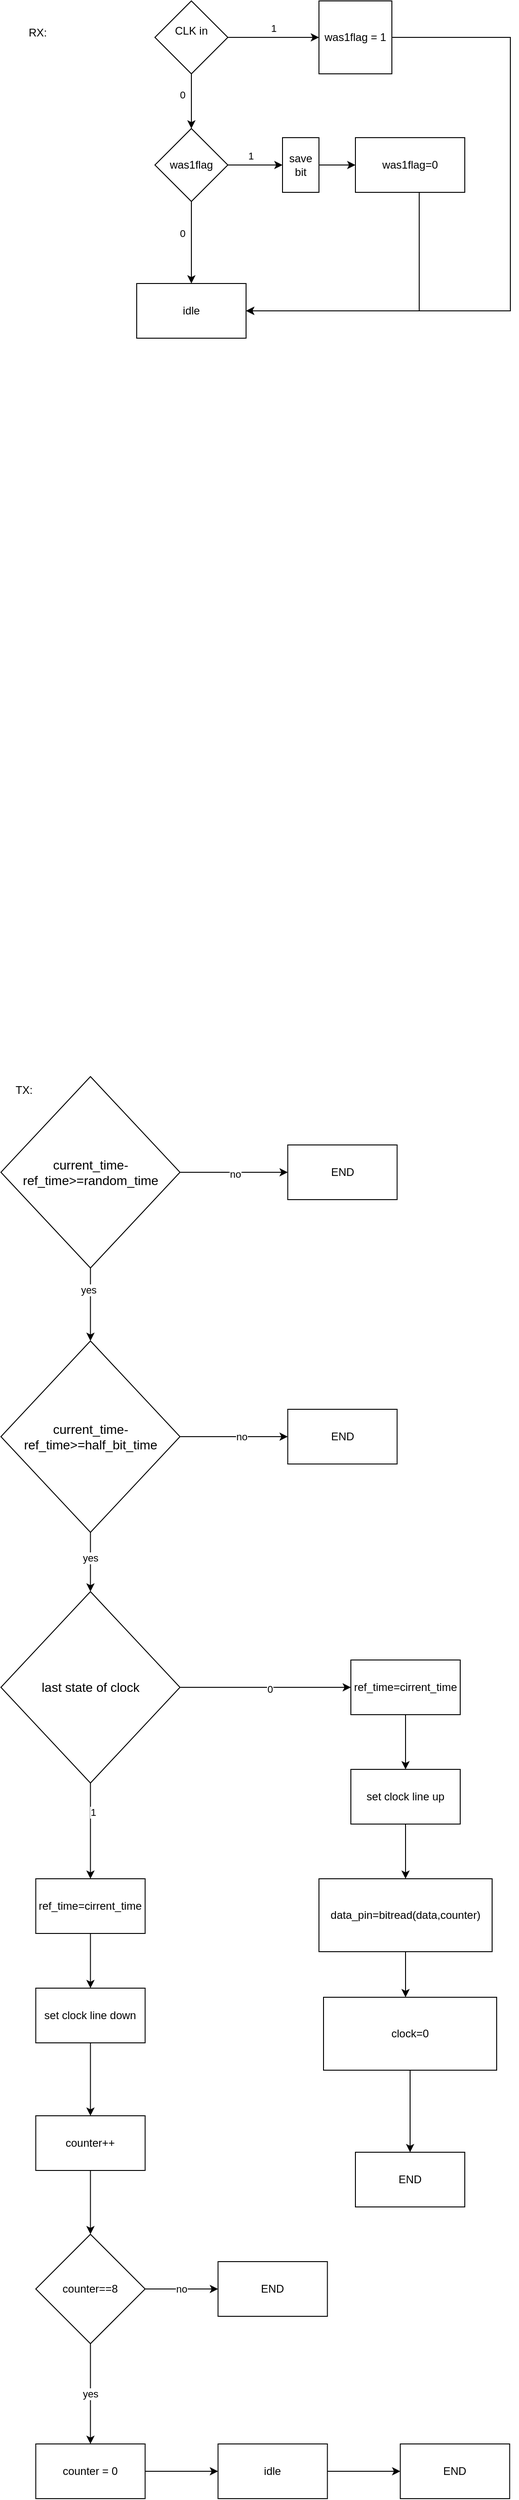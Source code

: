 <mxfile version="24.8.6">
  <diagram name="Page-1" id="fvH-GBh8lEM_DRjrQgWB">
    <mxGraphModel dx="1246" dy="-723" grid="1" gridSize="10" guides="1" tooltips="1" connect="1" arrows="1" fold="1" page="1" pageScale="1" pageWidth="827" pageHeight="1169" math="0" shadow="0">
      <root>
        <mxCell id="0" />
        <mxCell id="1" parent="0" />
        <mxCell id="p6_jlhCLxYiCMpAYg0-4-35" style="edgeStyle=orthogonalEdgeStyle;rounded=0;orthogonalLoop=1;jettySize=auto;html=1;entryX=0;entryY=0.5;entryDx=0;entryDy=0;exitX=1;exitY=0.5;exitDx=0;exitDy=0;" parent="1" source="p6_jlhCLxYiCMpAYg0-4-36" target="p6_jlhCLxYiCMpAYg0-4-39" edge="1">
          <mxGeometry relative="1" as="geometry">
            <mxPoint x="379" y="1230" as="targetPoint" />
            <mxPoint x="309" y="1230" as="sourcePoint" />
          </mxGeometry>
        </mxCell>
        <mxCell id="p6_jlhCLxYiCMpAYg0-4-38" value="&lt;div&gt;1&lt;/div&gt;" style="edgeLabel;html=1;align=center;verticalAlign=middle;resizable=0;points=[];" parent="p6_jlhCLxYiCMpAYg0-4-35" vertex="1" connectable="0">
          <mxGeometry x="0.177" y="-1" relative="1" as="geometry">
            <mxPoint x="-9" y="-11" as="offset" />
          </mxGeometry>
        </mxCell>
        <mxCell id="p6_jlhCLxYiCMpAYg0-4-41" value="" style="edgeStyle=orthogonalEdgeStyle;rounded=0;orthogonalLoop=1;jettySize=auto;html=1;" parent="1" source="p6_jlhCLxYiCMpAYg0-4-36" target="p6_jlhCLxYiCMpAYg0-4-40" edge="1">
          <mxGeometry relative="1" as="geometry" />
        </mxCell>
        <mxCell id="p6_jlhCLxYiCMpAYg0-4-42" value="0" style="edgeLabel;html=1;align=center;verticalAlign=middle;resizable=0;points=[];" parent="p6_jlhCLxYiCMpAYg0-4-41" vertex="1" connectable="0">
          <mxGeometry x="-0.24" y="-2" relative="1" as="geometry">
            <mxPoint x="-8" as="offset" />
          </mxGeometry>
        </mxCell>
        <mxCell id="p6_jlhCLxYiCMpAYg0-4-36" value="&#xa;CLK in&#xa;&#xa;" style="rhombus;whiteSpace=wrap;html=1;" parent="1" vertex="1">
          <mxGeometry x="229" y="1200" width="80" height="80" as="geometry" />
        </mxCell>
        <mxCell id="p6_jlhCLxYiCMpAYg0-4-59" style="edgeStyle=orthogonalEdgeStyle;rounded=0;orthogonalLoop=1;jettySize=auto;html=1;entryX=1;entryY=0.5;entryDx=0;entryDy=0;" parent="1" source="p6_jlhCLxYiCMpAYg0-4-39" target="p6_jlhCLxYiCMpAYg0-4-48" edge="1">
          <mxGeometry relative="1" as="geometry">
            <Array as="points">
              <mxPoint x="619" y="1240" />
              <mxPoint x="619" y="1540" />
            </Array>
          </mxGeometry>
        </mxCell>
        <mxCell id="p6_jlhCLxYiCMpAYg0-4-39" value="was1flag = 1" style="whiteSpace=wrap;html=1;aspect=fixed;" parent="1" vertex="1">
          <mxGeometry x="409" y="1200" width="80" height="80" as="geometry" />
        </mxCell>
        <mxCell id="p6_jlhCLxYiCMpAYg0-4-44" value="" style="edgeStyle=orthogonalEdgeStyle;rounded=0;orthogonalLoop=1;jettySize=auto;html=1;" parent="1" source="p6_jlhCLxYiCMpAYg0-4-40" target="p6_jlhCLxYiCMpAYg0-4-43" edge="1">
          <mxGeometry relative="1" as="geometry" />
        </mxCell>
        <mxCell id="p6_jlhCLxYiCMpAYg0-4-45" value="1" style="edgeLabel;html=1;align=center;verticalAlign=middle;resizable=0;points=[];" parent="p6_jlhCLxYiCMpAYg0-4-44" vertex="1" connectable="0">
          <mxGeometry x="-0.187" y="-2" relative="1" as="geometry">
            <mxPoint y="-12" as="offset" />
          </mxGeometry>
        </mxCell>
        <mxCell id="p6_jlhCLxYiCMpAYg0-4-49" value="" style="edgeStyle=orthogonalEdgeStyle;rounded=0;orthogonalLoop=1;jettySize=auto;html=1;" parent="1" source="p6_jlhCLxYiCMpAYg0-4-40" target="p6_jlhCLxYiCMpAYg0-4-48" edge="1">
          <mxGeometry relative="1" as="geometry" />
        </mxCell>
        <mxCell id="p6_jlhCLxYiCMpAYg0-4-50" value="0" style="edgeLabel;html=1;align=center;verticalAlign=middle;resizable=0;points=[];" parent="p6_jlhCLxYiCMpAYg0-4-49" vertex="1" connectable="0">
          <mxGeometry x="-0.227" y="1" relative="1" as="geometry">
            <mxPoint x="-11" as="offset" />
          </mxGeometry>
        </mxCell>
        <mxCell id="p6_jlhCLxYiCMpAYg0-4-40" value="was1flag" style="rhombus;whiteSpace=wrap;html=1;" parent="1" vertex="1">
          <mxGeometry x="229" y="1340" width="80" height="80" as="geometry" />
        </mxCell>
        <mxCell id="p6_jlhCLxYiCMpAYg0-4-47" value="" style="edgeStyle=orthogonalEdgeStyle;rounded=0;orthogonalLoop=1;jettySize=auto;html=1;" parent="1" source="p6_jlhCLxYiCMpAYg0-4-43" target="p6_jlhCLxYiCMpAYg0-4-46" edge="1">
          <mxGeometry relative="1" as="geometry" />
        </mxCell>
        <mxCell id="p6_jlhCLxYiCMpAYg0-4-43" value="save bit" style="whiteSpace=wrap;html=1;" parent="1" vertex="1">
          <mxGeometry x="369" y="1350" width="40" height="60" as="geometry" />
        </mxCell>
        <mxCell id="p6_jlhCLxYiCMpAYg0-4-60" style="edgeStyle=orthogonalEdgeStyle;rounded=0;orthogonalLoop=1;jettySize=auto;html=1;entryX=1;entryY=0.5;entryDx=0;entryDy=0;" parent="1" source="p6_jlhCLxYiCMpAYg0-4-46" target="p6_jlhCLxYiCMpAYg0-4-48" edge="1">
          <mxGeometry relative="1" as="geometry">
            <Array as="points">
              <mxPoint x="519" y="1540" />
            </Array>
          </mxGeometry>
        </mxCell>
        <mxCell id="p6_jlhCLxYiCMpAYg0-4-46" value="was1flag=0" style="whiteSpace=wrap;html=1;" parent="1" vertex="1">
          <mxGeometry x="449" y="1350" width="120" height="60" as="geometry" />
        </mxCell>
        <mxCell id="p6_jlhCLxYiCMpAYg0-4-48" value="idle" style="whiteSpace=wrap;html=1;" parent="1" vertex="1">
          <mxGeometry x="209" y="1510" width="120" height="60" as="geometry" />
        </mxCell>
        <mxCell id="hqMTRgyAmCMBQqR6_Q0m-12" value="&lt;div&gt;RX:&lt;/div&gt;" style="text;html=1;align=center;verticalAlign=middle;resizable=0;points=[];autosize=1;strokeColor=none;fillColor=none;" vertex="1" parent="1">
          <mxGeometry x="80" y="1220" width="40" height="30" as="geometry" />
        </mxCell>
        <mxCell id="hqMTRgyAmCMBQqR6_Q0m-68" value="TX:" style="text;html=1;align=center;verticalAlign=middle;resizable=0;points=[];autosize=1;strokeColor=none;fillColor=none;" vertex="1" parent="1">
          <mxGeometry x="65" y="2380" width="40" height="30" as="geometry" />
        </mxCell>
        <mxCell id="hqMTRgyAmCMBQqR6_Q0m-73" value="" style="edgeStyle=orthogonalEdgeStyle;rounded=0;orthogonalLoop=1;jettySize=auto;html=1;" edge="1" parent="1" source="hqMTRgyAmCMBQqR6_Q0m-70" target="hqMTRgyAmCMBQqR6_Q0m-72">
          <mxGeometry relative="1" as="geometry" />
        </mxCell>
        <mxCell id="hqMTRgyAmCMBQqR6_Q0m-111" value="no" style="edgeLabel;html=1;align=center;verticalAlign=middle;resizable=0;points=[];" vertex="1" connectable="0" parent="hqMTRgyAmCMBQqR6_Q0m-73">
          <mxGeometry x="0.018" y="-2" relative="1" as="geometry">
            <mxPoint as="offset" />
          </mxGeometry>
        </mxCell>
        <mxCell id="hqMTRgyAmCMBQqR6_Q0m-75" value="" style="edgeStyle=orthogonalEdgeStyle;rounded=0;orthogonalLoop=1;jettySize=auto;html=1;" edge="1" parent="1" source="hqMTRgyAmCMBQqR6_Q0m-70" target="hqMTRgyAmCMBQqR6_Q0m-74">
          <mxGeometry relative="1" as="geometry" />
        </mxCell>
        <mxCell id="hqMTRgyAmCMBQqR6_Q0m-112" value="yes" style="edgeLabel;html=1;align=center;verticalAlign=middle;resizable=0;points=[];" vertex="1" connectable="0" parent="hqMTRgyAmCMBQqR6_Q0m-75">
          <mxGeometry x="-0.4" y="-3" relative="1" as="geometry">
            <mxPoint as="offset" />
          </mxGeometry>
        </mxCell>
        <mxCell id="hqMTRgyAmCMBQqR6_Q0m-70" value="&lt;span style=&quot;font-size: 14px;&quot;&gt;current_time-ref_time&amp;gt;=random_time&lt;/span&gt;" style="rhombus;whiteSpace=wrap;html=1;" vertex="1" parent="1">
          <mxGeometry x="60" y="2380" width="196.5" height="210" as="geometry" />
        </mxCell>
        <mxCell id="hqMTRgyAmCMBQqR6_Q0m-72" value="END" style="whiteSpace=wrap;html=1;" vertex="1" parent="1">
          <mxGeometry x="374.75" y="2455" width="120" height="60" as="geometry" />
        </mxCell>
        <mxCell id="hqMTRgyAmCMBQqR6_Q0m-77" value="" style="edgeStyle=orthogonalEdgeStyle;rounded=0;orthogonalLoop=1;jettySize=auto;html=1;" edge="1" parent="1" source="hqMTRgyAmCMBQqR6_Q0m-74" target="hqMTRgyAmCMBQqR6_Q0m-76">
          <mxGeometry relative="1" as="geometry" />
        </mxCell>
        <mxCell id="hqMTRgyAmCMBQqR6_Q0m-78" value="no" style="edgeLabel;html=1;align=center;verticalAlign=middle;resizable=0;points=[];" vertex="1" connectable="0" parent="hqMTRgyAmCMBQqR6_Q0m-77">
          <mxGeometry x="0.136" relative="1" as="geometry">
            <mxPoint as="offset" />
          </mxGeometry>
        </mxCell>
        <mxCell id="hqMTRgyAmCMBQqR6_Q0m-80" value="" style="edgeStyle=orthogonalEdgeStyle;rounded=0;orthogonalLoop=1;jettySize=auto;html=1;" edge="1" parent="1" source="hqMTRgyAmCMBQqR6_Q0m-74" target="hqMTRgyAmCMBQqR6_Q0m-79">
          <mxGeometry relative="1" as="geometry" />
        </mxCell>
        <mxCell id="hqMTRgyAmCMBQqR6_Q0m-84" value="yes" style="edgeLabel;html=1;align=center;verticalAlign=middle;resizable=0;points=[];" vertex="1" connectable="0" parent="hqMTRgyAmCMBQqR6_Q0m-80">
          <mxGeometry x="-0.158" y="-1" relative="1" as="geometry">
            <mxPoint as="offset" />
          </mxGeometry>
        </mxCell>
        <mxCell id="hqMTRgyAmCMBQqR6_Q0m-74" value="&lt;span style=&quot;font-size: 14px;&quot;&gt;current_time-ref_time&amp;gt;=half_bit_time&lt;/span&gt;" style="rhombus;whiteSpace=wrap;html=1;" vertex="1" parent="1">
          <mxGeometry x="60" y="2670" width="196.5" height="210" as="geometry" />
        </mxCell>
        <mxCell id="hqMTRgyAmCMBQqR6_Q0m-76" value="END" style="whiteSpace=wrap;html=1;" vertex="1" parent="1">
          <mxGeometry x="374.75" y="2745" width="120" height="60" as="geometry" />
        </mxCell>
        <mxCell id="hqMTRgyAmCMBQqR6_Q0m-82" value="" style="edgeStyle=orthogonalEdgeStyle;rounded=0;orthogonalLoop=1;jettySize=auto;html=1;entryX=0;entryY=0.5;entryDx=0;entryDy=0;" edge="1" parent="1" source="hqMTRgyAmCMBQqR6_Q0m-79" target="hqMTRgyAmCMBQqR6_Q0m-88">
          <mxGeometry relative="1" as="geometry">
            <mxPoint x="374.75" y="3065" as="targetPoint" />
          </mxGeometry>
        </mxCell>
        <mxCell id="hqMTRgyAmCMBQqR6_Q0m-83" value="0" style="edgeLabel;html=1;align=center;verticalAlign=middle;resizable=0;points=[];" vertex="1" connectable="0" parent="hqMTRgyAmCMBQqR6_Q0m-82">
          <mxGeometry x="0.051" y="-2" relative="1" as="geometry">
            <mxPoint as="offset" />
          </mxGeometry>
        </mxCell>
        <mxCell id="hqMTRgyAmCMBQqR6_Q0m-96" value="" style="edgeStyle=orthogonalEdgeStyle;rounded=0;orthogonalLoop=1;jettySize=auto;html=1;entryX=0.5;entryY=0;entryDx=0;entryDy=0;" edge="1" parent="1" source="hqMTRgyAmCMBQqR6_Q0m-79" target="hqMTRgyAmCMBQqR6_Q0m-100">
          <mxGeometry relative="1" as="geometry">
            <mxPoint x="158.25" y="3660" as="targetPoint" />
          </mxGeometry>
        </mxCell>
        <mxCell id="hqMTRgyAmCMBQqR6_Q0m-97" value="1" style="edgeLabel;html=1;align=center;verticalAlign=middle;resizable=0;points=[];" vertex="1" connectable="0" parent="hqMTRgyAmCMBQqR6_Q0m-96">
          <mxGeometry x="-0.395" y="2" relative="1" as="geometry">
            <mxPoint as="offset" />
          </mxGeometry>
        </mxCell>
        <mxCell id="hqMTRgyAmCMBQqR6_Q0m-79" value="&lt;span style=&quot;font-size: 14px;&quot;&gt;last state of clock&lt;/span&gt;" style="rhombus;whiteSpace=wrap;html=1;" vertex="1" parent="1">
          <mxGeometry x="60" y="2945" width="196.5" height="210" as="geometry" />
        </mxCell>
        <mxCell id="hqMTRgyAmCMBQqR6_Q0m-85" style="edgeStyle=orthogonalEdgeStyle;rounded=0;orthogonalLoop=1;jettySize=auto;html=1;entryX=0.5;entryY=0;entryDx=0;entryDy=0;" edge="1" parent="1" source="hqMTRgyAmCMBQqR6_Q0m-86" target="hqMTRgyAmCMBQqR6_Q0m-90">
          <mxGeometry relative="1" as="geometry" />
        </mxCell>
        <mxCell id="hqMTRgyAmCMBQqR6_Q0m-86" value="&lt;div&gt;set clock line up&lt;/div&gt;" style="rounded=0;whiteSpace=wrap;html=1;" vertex="1" parent="1">
          <mxGeometry x="444" y="3140" width="120" height="60" as="geometry" />
        </mxCell>
        <mxCell id="hqMTRgyAmCMBQqR6_Q0m-87" style="edgeStyle=orthogonalEdgeStyle;rounded=0;orthogonalLoop=1;jettySize=auto;html=1;entryX=0.5;entryY=0;entryDx=0;entryDy=0;" edge="1" parent="1" source="hqMTRgyAmCMBQqR6_Q0m-88" target="hqMTRgyAmCMBQqR6_Q0m-86">
          <mxGeometry relative="1" as="geometry" />
        </mxCell>
        <mxCell id="hqMTRgyAmCMBQqR6_Q0m-88" value="ref_time=cirrent_time" style="whiteSpace=wrap;html=1;" vertex="1" parent="1">
          <mxGeometry x="444" y="3020" width="120" height="60" as="geometry" />
        </mxCell>
        <mxCell id="hqMTRgyAmCMBQqR6_Q0m-89" value="" style="edgeStyle=orthogonalEdgeStyle;rounded=0;orthogonalLoop=1;jettySize=auto;html=1;exitX=0.5;exitY=1;exitDx=0;exitDy=0;" edge="1" parent="1" source="hqMTRgyAmCMBQqR6_Q0m-90" target="hqMTRgyAmCMBQqR6_Q0m-92">
          <mxGeometry relative="1" as="geometry">
            <Array as="points">
              <mxPoint x="504" y="3440" />
              <mxPoint x="504" y="3440" />
            </Array>
          </mxGeometry>
        </mxCell>
        <mxCell id="hqMTRgyAmCMBQqR6_Q0m-90" value="data_pin=bitread(data,counter)" style="whiteSpace=wrap;html=1;" vertex="1" parent="1">
          <mxGeometry x="409" y="3260" width="190" height="80" as="geometry" />
        </mxCell>
        <mxCell id="hqMTRgyAmCMBQqR6_Q0m-94" value="" style="edgeStyle=orthogonalEdgeStyle;rounded=0;orthogonalLoop=1;jettySize=auto;html=1;" edge="1" parent="1" source="hqMTRgyAmCMBQqR6_Q0m-92" target="hqMTRgyAmCMBQqR6_Q0m-93">
          <mxGeometry relative="1" as="geometry" />
        </mxCell>
        <mxCell id="hqMTRgyAmCMBQqR6_Q0m-92" value="clock=0" style="whiteSpace=wrap;html=1;" vertex="1" parent="1">
          <mxGeometry x="414" y="3390" width="190" height="80" as="geometry" />
        </mxCell>
        <mxCell id="hqMTRgyAmCMBQqR6_Q0m-93" value="END" style="whiteSpace=wrap;html=1;" vertex="1" parent="1">
          <mxGeometry x="449" y="3560" width="120" height="60" as="geometry" />
        </mxCell>
        <mxCell id="hqMTRgyAmCMBQqR6_Q0m-102" value="" style="edgeStyle=orthogonalEdgeStyle;rounded=0;orthogonalLoop=1;jettySize=auto;html=1;" edge="1" parent="1" source="hqMTRgyAmCMBQqR6_Q0m-98" target="hqMTRgyAmCMBQqR6_Q0m-101">
          <mxGeometry relative="1" as="geometry" />
        </mxCell>
        <mxCell id="hqMTRgyAmCMBQqR6_Q0m-98" value="&lt;div&gt;set clock line down&lt;/div&gt;" style="rounded=0;whiteSpace=wrap;html=1;" vertex="1" parent="1">
          <mxGeometry x="98.25" y="3380" width="120" height="60" as="geometry" />
        </mxCell>
        <mxCell id="hqMTRgyAmCMBQqR6_Q0m-99" style="edgeStyle=orthogonalEdgeStyle;rounded=0;orthogonalLoop=1;jettySize=auto;html=1;entryX=0.5;entryY=0;entryDx=0;entryDy=0;" edge="1" parent="1" source="hqMTRgyAmCMBQqR6_Q0m-100" target="hqMTRgyAmCMBQqR6_Q0m-98">
          <mxGeometry relative="1" as="geometry" />
        </mxCell>
        <mxCell id="hqMTRgyAmCMBQqR6_Q0m-100" value="ref_time=cirrent_time" style="whiteSpace=wrap;html=1;" vertex="1" parent="1">
          <mxGeometry x="98.25" y="3260" width="120" height="60" as="geometry" />
        </mxCell>
        <mxCell id="hqMTRgyAmCMBQqR6_Q0m-104" value="" style="edgeStyle=orthogonalEdgeStyle;rounded=0;orthogonalLoop=1;jettySize=auto;html=1;" edge="1" parent="1" source="hqMTRgyAmCMBQqR6_Q0m-101" target="hqMTRgyAmCMBQqR6_Q0m-103">
          <mxGeometry relative="1" as="geometry" />
        </mxCell>
        <mxCell id="hqMTRgyAmCMBQqR6_Q0m-101" value="counter++" style="whiteSpace=wrap;html=1;rounded=0;" vertex="1" parent="1">
          <mxGeometry x="98.25" y="3520" width="120" height="60" as="geometry" />
        </mxCell>
        <mxCell id="hqMTRgyAmCMBQqR6_Q0m-106" value="no" style="edgeStyle=orthogonalEdgeStyle;rounded=0;orthogonalLoop=1;jettySize=auto;html=1;" edge="1" parent="1" source="hqMTRgyAmCMBQqR6_Q0m-103" target="hqMTRgyAmCMBQqR6_Q0m-105">
          <mxGeometry relative="1" as="geometry" />
        </mxCell>
        <mxCell id="hqMTRgyAmCMBQqR6_Q0m-108" value="yes" style="edgeStyle=orthogonalEdgeStyle;rounded=0;orthogonalLoop=1;jettySize=auto;html=1;" edge="1" parent="1" source="hqMTRgyAmCMBQqR6_Q0m-103" target="hqMTRgyAmCMBQqR6_Q0m-107">
          <mxGeometry relative="1" as="geometry" />
        </mxCell>
        <mxCell id="hqMTRgyAmCMBQqR6_Q0m-103" value="counter==8" style="rhombus;whiteSpace=wrap;html=1;rounded=0;" vertex="1" parent="1">
          <mxGeometry x="98.25" y="3650" width="120" height="120" as="geometry" />
        </mxCell>
        <mxCell id="hqMTRgyAmCMBQqR6_Q0m-105" value="END" style="whiteSpace=wrap;html=1;rounded=0;" vertex="1" parent="1">
          <mxGeometry x="298.25" y="3680" width="120" height="60" as="geometry" />
        </mxCell>
        <mxCell id="hqMTRgyAmCMBQqR6_Q0m-109" style="edgeStyle=orthogonalEdgeStyle;rounded=0;orthogonalLoop=1;jettySize=auto;html=1;entryX=0;entryY=0.5;entryDx=0;entryDy=0;" edge="1" parent="1" source="hqMTRgyAmCMBQqR6_Q0m-107" target="hqMTRgyAmCMBQqR6_Q0m-113">
          <mxGeometry relative="1" as="geometry">
            <mxPoint x="360" y="3910" as="targetPoint" />
          </mxGeometry>
        </mxCell>
        <mxCell id="hqMTRgyAmCMBQqR6_Q0m-107" value="&lt;div&gt;counter = 0&lt;/div&gt;" style="whiteSpace=wrap;html=1;rounded=0;" vertex="1" parent="1">
          <mxGeometry x="98.25" y="3880" width="120" height="60" as="geometry" />
        </mxCell>
        <mxCell id="hqMTRgyAmCMBQqR6_Q0m-116" value="" style="edgeStyle=orthogonalEdgeStyle;rounded=0;orthogonalLoop=1;jettySize=auto;html=1;" edge="1" parent="1" source="hqMTRgyAmCMBQqR6_Q0m-113" target="hqMTRgyAmCMBQqR6_Q0m-115">
          <mxGeometry relative="1" as="geometry" />
        </mxCell>
        <mxCell id="hqMTRgyAmCMBQqR6_Q0m-113" value="idle" style="whiteSpace=wrap;html=1;" vertex="1" parent="1">
          <mxGeometry x="298.25" y="3880" width="120" height="60" as="geometry" />
        </mxCell>
        <mxCell id="hqMTRgyAmCMBQqR6_Q0m-115" value="END" style="whiteSpace=wrap;html=1;" vertex="1" parent="1">
          <mxGeometry x="498.25" y="3880" width="120" height="60" as="geometry" />
        </mxCell>
      </root>
    </mxGraphModel>
  </diagram>
</mxfile>

